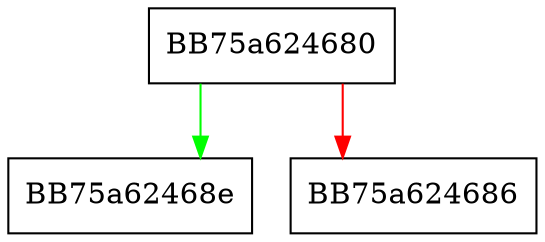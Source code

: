 digraph fcmp_dw {
  node [shape="box"];
  graph [splines=ortho];
  BB75a624680 -> BB75a62468e [color="green"];
  BB75a624680 -> BB75a624686 [color="red"];
}